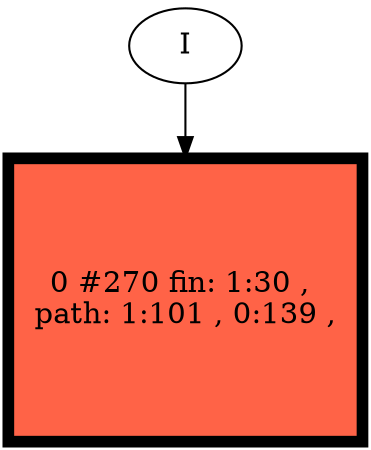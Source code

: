 // produced with flexfringe // 
digraph DFA {
	0 [label="root" shape=box];
		I -> 0;
	0 [ label="0 #270 fin: 1:30 , 
 path: 1:101 , 0:139 , " , style=filled, fillcolor="tomato", width=1.88739, height=1.88739, penwidth=5.60212];
}
